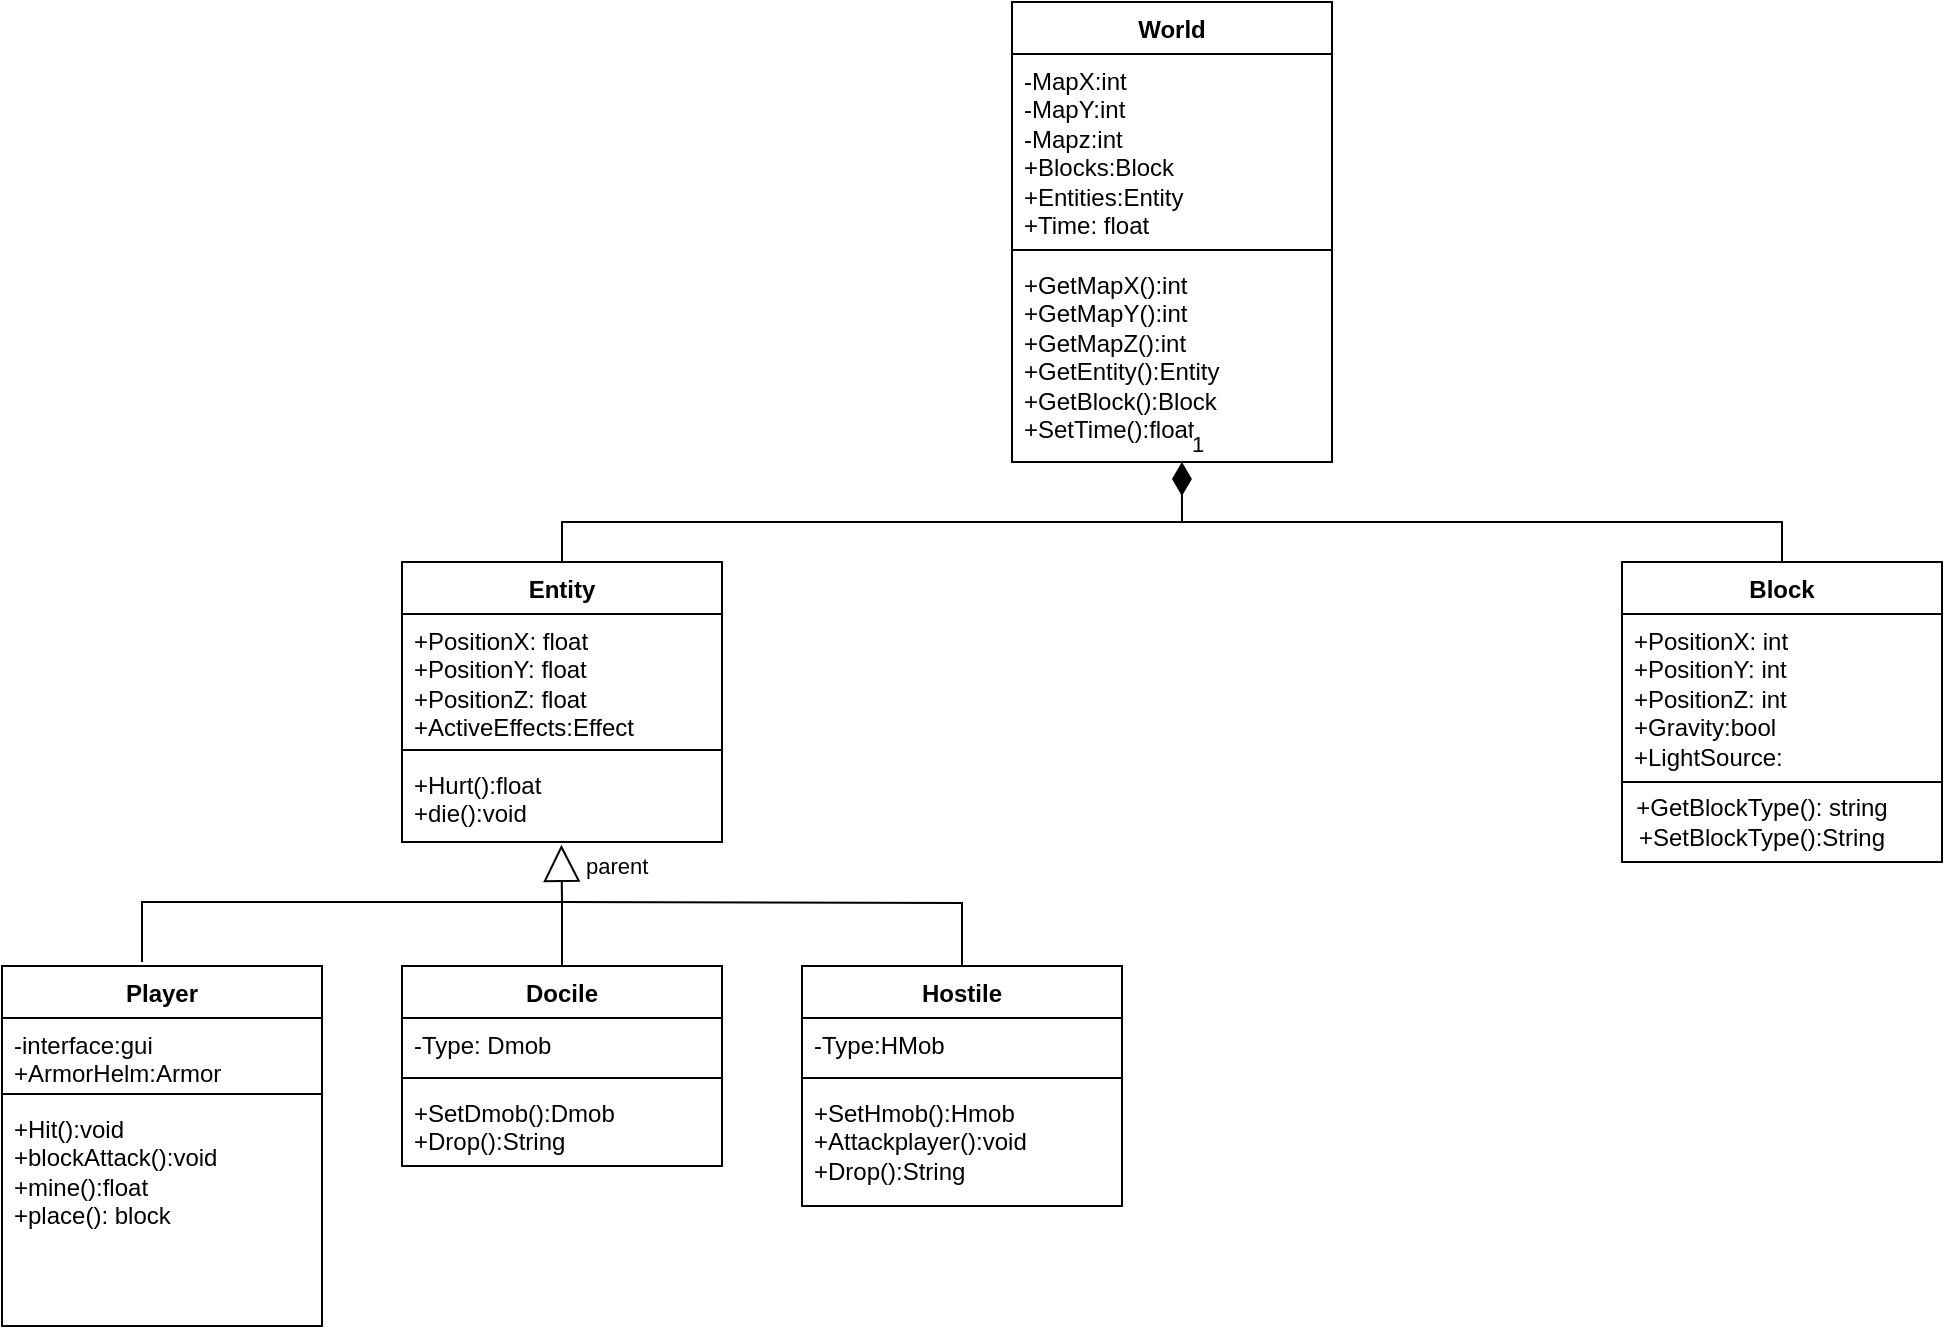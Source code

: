 <mxfile version="21.2.8" type="device">
  <diagram name="Page-1" id="cvsuOsFnplnTWa6kdJm-">
    <mxGraphModel dx="1886" dy="606" grid="1" gridSize="10" guides="1" tooltips="1" connect="1" arrows="1" fold="1" page="1" pageScale="1" pageWidth="850" pageHeight="1100" math="0" shadow="0">
      <root>
        <mxCell id="0" />
        <mxCell id="1" parent="0" />
        <mxCell id="5jSpgW5YvfbKjvvQM04w-1" value="Player" style="swimlane;fontStyle=1;align=center;verticalAlign=top;childLayout=stackLayout;horizontal=1;startSize=26;horizontalStack=0;resizeParent=1;resizeParentMax=0;resizeLast=0;collapsible=1;marginBottom=0;whiteSpace=wrap;html=1;" parent="1" vertex="1">
          <mxGeometry x="-160" y="522" width="160" height="180" as="geometry" />
        </mxCell>
        <mxCell id="5jSpgW5YvfbKjvvQM04w-2" value="-interface:gui&lt;br&gt;+ArmorHelm:Armor" style="text;strokeColor=none;fillColor=none;align=left;verticalAlign=top;spacingLeft=4;spacingRight=4;overflow=hidden;rotatable=0;points=[[0,0.5],[1,0.5]];portConstraint=eastwest;whiteSpace=wrap;html=1;" parent="5jSpgW5YvfbKjvvQM04w-1" vertex="1">
          <mxGeometry y="26" width="160" height="34" as="geometry" />
        </mxCell>
        <mxCell id="5jSpgW5YvfbKjvvQM04w-3" value="" style="line;strokeWidth=1;fillColor=none;align=left;verticalAlign=middle;spacingTop=-1;spacingLeft=3;spacingRight=3;rotatable=0;labelPosition=right;points=[];portConstraint=eastwest;strokeColor=inherit;" parent="5jSpgW5YvfbKjvvQM04w-1" vertex="1">
          <mxGeometry y="60" width="160" height="8" as="geometry" />
        </mxCell>
        <mxCell id="5jSpgW5YvfbKjvvQM04w-4" value="+Hit():void&lt;br&gt;+blockAttack():void&lt;br&gt;+mine():float&lt;br&gt;+place(): block" style="text;strokeColor=none;fillColor=none;align=left;verticalAlign=top;spacingLeft=4;spacingRight=4;overflow=hidden;rotatable=0;points=[[0,0.5],[1,0.5]];portConstraint=eastwest;whiteSpace=wrap;html=1;" parent="5jSpgW5YvfbKjvvQM04w-1" vertex="1">
          <mxGeometry y="68" width="160" height="112" as="geometry" />
        </mxCell>
        <mxCell id="5jSpgW5YvfbKjvvQM04w-5" value="World" style="swimlane;fontStyle=1;align=center;verticalAlign=top;childLayout=stackLayout;horizontal=1;startSize=26;horizontalStack=0;resizeParent=1;resizeParentMax=0;resizeLast=0;collapsible=1;marginBottom=0;whiteSpace=wrap;html=1;" parent="1" vertex="1">
          <mxGeometry x="345" y="40" width="160" height="230" as="geometry" />
        </mxCell>
        <mxCell id="5jSpgW5YvfbKjvvQM04w-6" value="-MapX:int&lt;br&gt;-MapY:int&lt;br&gt;-Mapz:int&lt;br&gt;+Blocks:Block&lt;br&gt;+Entities:Entity&lt;br&gt;+Time: float" style="text;strokeColor=none;fillColor=none;align=left;verticalAlign=top;spacingLeft=4;spacingRight=4;overflow=hidden;rotatable=0;points=[[0,0.5],[1,0.5]];portConstraint=eastwest;whiteSpace=wrap;html=1;" parent="5jSpgW5YvfbKjvvQM04w-5" vertex="1">
          <mxGeometry y="26" width="160" height="94" as="geometry" />
        </mxCell>
        <mxCell id="5jSpgW5YvfbKjvvQM04w-7" value="" style="line;strokeWidth=1;fillColor=none;align=left;verticalAlign=middle;spacingTop=-1;spacingLeft=3;spacingRight=3;rotatable=0;labelPosition=right;points=[];portConstraint=eastwest;strokeColor=inherit;" parent="5jSpgW5YvfbKjvvQM04w-5" vertex="1">
          <mxGeometry y="120" width="160" height="8" as="geometry" />
        </mxCell>
        <mxCell id="5jSpgW5YvfbKjvvQM04w-8" value="+GetMapX():int&lt;br&gt;+GetMapY():int&lt;br&gt;+GetMapZ():int&lt;br&gt;+GetEntity():Entity&lt;br&gt;+GetBlock():Block&lt;br&gt;+SetTime():float" style="text;strokeColor=none;fillColor=none;align=left;verticalAlign=top;spacingLeft=4;spacingRight=4;overflow=hidden;rotatable=0;points=[[0,0.5],[1,0.5]];portConstraint=eastwest;whiteSpace=wrap;html=1;" parent="5jSpgW5YvfbKjvvQM04w-5" vertex="1">
          <mxGeometry y="128" width="160" height="102" as="geometry" />
        </mxCell>
        <mxCell id="5jSpgW5YvfbKjvvQM04w-9" value="Block" style="swimlane;fontStyle=1;align=center;verticalAlign=top;childLayout=stackLayout;horizontal=1;startSize=26;horizontalStack=0;resizeParent=1;resizeParentMax=0;resizeLast=0;collapsible=1;marginBottom=0;whiteSpace=wrap;html=1;" parent="1" vertex="1">
          <mxGeometry x="650" y="320" width="160" height="118" as="geometry" />
        </mxCell>
        <mxCell id="5jSpgW5YvfbKjvvQM04w-10" value="+PositionX: int&lt;br style=&quot;border-color: var(--border-color);&quot;&gt;+PositionY: int&lt;br style=&quot;border-color: var(--border-color);&quot;&gt;+PositionZ: int&lt;br&gt;+Gravity:bool&lt;br&gt;+LightSource:" style="text;strokeColor=none;fillColor=none;align=left;verticalAlign=top;spacingLeft=4;spacingRight=4;overflow=hidden;rotatable=0;points=[[0,0.5],[1,0.5]];portConstraint=eastwest;whiteSpace=wrap;html=1;" parent="5jSpgW5YvfbKjvvQM04w-9" vertex="1">
          <mxGeometry y="26" width="160" height="84" as="geometry" />
        </mxCell>
        <mxCell id="5jSpgW5YvfbKjvvQM04w-11" value="" style="line;strokeWidth=1;fillColor=none;align=left;verticalAlign=middle;spacingTop=-1;spacingLeft=3;spacingRight=3;rotatable=0;labelPosition=right;points=[];portConstraint=eastwest;strokeColor=inherit;" parent="5jSpgW5YvfbKjvvQM04w-9" vertex="1">
          <mxGeometry y="110" width="160" height="8" as="geometry" />
        </mxCell>
        <mxCell id="5jSpgW5YvfbKjvvQM04w-13" value="Entity" style="swimlane;fontStyle=1;align=center;verticalAlign=top;childLayout=stackLayout;horizontal=1;startSize=26;horizontalStack=0;resizeParent=1;resizeParentMax=0;resizeLast=0;collapsible=1;marginBottom=0;whiteSpace=wrap;html=1;" parent="1" vertex="1">
          <mxGeometry x="40" y="320" width="160" height="140" as="geometry" />
        </mxCell>
        <mxCell id="5jSpgW5YvfbKjvvQM04w-14" value="+PositionX: float&lt;br style=&quot;border-color: var(--border-color);&quot;&gt;+PositionY: float&lt;br style=&quot;border-color: var(--border-color);&quot;&gt;+PositionZ: float&lt;br&gt;+ActiveEffects:Effect" style="text;strokeColor=none;fillColor=none;align=left;verticalAlign=top;spacingLeft=4;spacingRight=4;overflow=hidden;rotatable=0;points=[[0,0.5],[1,0.5]];portConstraint=eastwest;whiteSpace=wrap;html=1;" parent="5jSpgW5YvfbKjvvQM04w-13" vertex="1">
          <mxGeometry y="26" width="160" height="64" as="geometry" />
        </mxCell>
        <mxCell id="5jSpgW5YvfbKjvvQM04w-15" value="" style="line;strokeWidth=1;fillColor=none;align=left;verticalAlign=middle;spacingTop=-1;spacingLeft=3;spacingRight=3;rotatable=0;labelPosition=right;points=[];portConstraint=eastwest;strokeColor=inherit;" parent="5jSpgW5YvfbKjvvQM04w-13" vertex="1">
          <mxGeometry y="90" width="160" height="8" as="geometry" />
        </mxCell>
        <mxCell id="5jSpgW5YvfbKjvvQM04w-16" value="+Hurt():float&lt;br style=&quot;border-color: var(--border-color);&quot;&gt;+die():void" style="text;strokeColor=none;fillColor=none;align=left;verticalAlign=top;spacingLeft=4;spacingRight=4;overflow=hidden;rotatable=0;points=[[0,0.5],[1,0.5]];portConstraint=eastwest;whiteSpace=wrap;html=1;" parent="5jSpgW5YvfbKjvvQM04w-13" vertex="1">
          <mxGeometry y="98" width="160" height="42" as="geometry" />
        </mxCell>
        <mxCell id="5MHYtolUXApRP2RxVOfQ-5" value="Hostile" style="swimlane;fontStyle=1;align=center;verticalAlign=top;childLayout=stackLayout;horizontal=1;startSize=26;horizontalStack=0;resizeParent=1;resizeParentMax=0;resizeLast=0;collapsible=1;marginBottom=0;whiteSpace=wrap;html=1;" parent="1" vertex="1">
          <mxGeometry x="240" y="522" width="160" height="120" as="geometry" />
        </mxCell>
        <mxCell id="5MHYtolUXApRP2RxVOfQ-6" value="-Type:HMob" style="text;strokeColor=none;fillColor=none;align=left;verticalAlign=top;spacingLeft=4;spacingRight=4;overflow=hidden;rotatable=0;points=[[0,0.5],[1,0.5]];portConstraint=eastwest;whiteSpace=wrap;html=1;" parent="5MHYtolUXApRP2RxVOfQ-5" vertex="1">
          <mxGeometry y="26" width="160" height="26" as="geometry" />
        </mxCell>
        <mxCell id="5MHYtolUXApRP2RxVOfQ-7" value="" style="line;strokeWidth=1;fillColor=none;align=left;verticalAlign=middle;spacingTop=-1;spacingLeft=3;spacingRight=3;rotatable=0;labelPosition=right;points=[];portConstraint=eastwest;strokeColor=inherit;" parent="5MHYtolUXApRP2RxVOfQ-5" vertex="1">
          <mxGeometry y="52" width="160" height="8" as="geometry" />
        </mxCell>
        <mxCell id="5MHYtolUXApRP2RxVOfQ-8" value="+SetHmob():Hmob&lt;br&gt;+Attackplayer():void&lt;br&gt;+Drop():String" style="text;strokeColor=none;fillColor=none;align=left;verticalAlign=top;spacingLeft=4;spacingRight=4;overflow=hidden;rotatable=0;points=[[0,0.5],[1,0.5]];portConstraint=eastwest;whiteSpace=wrap;html=1;" parent="5MHYtolUXApRP2RxVOfQ-5" vertex="1">
          <mxGeometry y="60" width="160" height="60" as="geometry" />
        </mxCell>
        <mxCell id="5MHYtolUXApRP2RxVOfQ-1" value="Docile" style="swimlane;fontStyle=1;align=center;verticalAlign=top;childLayout=stackLayout;horizontal=1;startSize=26;horizontalStack=0;resizeParent=1;resizeParentMax=0;resizeLast=0;collapsible=1;marginBottom=0;whiteSpace=wrap;html=1;" parent="1" vertex="1">
          <mxGeometry x="40" y="522" width="160" height="100" as="geometry" />
        </mxCell>
        <mxCell id="5MHYtolUXApRP2RxVOfQ-2" value="-Type: Dmob" style="text;strokeColor=none;fillColor=none;align=left;verticalAlign=top;spacingLeft=4;spacingRight=4;overflow=hidden;rotatable=0;points=[[0,0.5],[1,0.5]];portConstraint=eastwest;whiteSpace=wrap;html=1;" parent="5MHYtolUXApRP2RxVOfQ-1" vertex="1">
          <mxGeometry y="26" width="160" height="26" as="geometry" />
        </mxCell>
        <mxCell id="5MHYtolUXApRP2RxVOfQ-3" value="" style="line;strokeWidth=1;fillColor=none;align=left;verticalAlign=middle;spacingTop=-1;spacingLeft=3;spacingRight=3;rotatable=0;labelPosition=right;points=[];portConstraint=eastwest;strokeColor=inherit;" parent="5MHYtolUXApRP2RxVOfQ-1" vertex="1">
          <mxGeometry y="52" width="160" height="8" as="geometry" />
        </mxCell>
        <mxCell id="5MHYtolUXApRP2RxVOfQ-4" value="+SetDmob():Dmob&lt;br&gt;+Drop():String" style="text;strokeColor=none;fillColor=none;align=left;verticalAlign=top;spacingLeft=4;spacingRight=4;overflow=hidden;rotatable=0;points=[[0,0.5],[1,0.5]];portConstraint=eastwest;whiteSpace=wrap;html=1;" parent="5MHYtolUXApRP2RxVOfQ-1" vertex="1">
          <mxGeometry y="60" width="160" height="40" as="geometry" />
        </mxCell>
        <mxCell id="5MHYtolUXApRP2RxVOfQ-37" value="1" style="endArrow=none;html=1;endSize=12;startArrow=diamondThin;startSize=14;startFill=1;edgeStyle=orthogonalEdgeStyle;align=left;verticalAlign=bottom;rounded=0;entryX=0.5;entryY=0;entryDx=0;entryDy=0;exitX=0.531;exitY=1;exitDx=0;exitDy=0;exitPerimeter=0;endFill=0;" parent="1" source="5jSpgW5YvfbKjvvQM04w-8" target="5jSpgW5YvfbKjvvQM04w-13" edge="1">
          <mxGeometry x="-1" y="3" relative="1" as="geometry">
            <mxPoint x="430" y="280" as="sourcePoint" />
            <mxPoint x="560" y="300" as="targetPoint" />
            <Array as="points">
              <mxPoint x="430" y="300" />
              <mxPoint x="120" y="300" />
            </Array>
          </mxGeometry>
        </mxCell>
        <mxCell id="5MHYtolUXApRP2RxVOfQ-39" value="" style="endArrow=none;endFill=0;endSize=12;html=1;rounded=0;entryX=0.5;entryY=0;entryDx=0;entryDy=0;" parent="1" target="5jSpgW5YvfbKjvvQM04w-9" edge="1">
          <mxGeometry width="160" relative="1" as="geometry">
            <mxPoint x="400" y="300" as="sourcePoint" />
            <mxPoint x="560" y="300" as="targetPoint" />
            <Array as="points">
              <mxPoint x="730" y="300" />
            </Array>
          </mxGeometry>
        </mxCell>
        <mxCell id="5MHYtolUXApRP2RxVOfQ-40" value="" style="endArrow=block;endSize=16;endFill=0;html=1;rounded=0;entryX=0.498;entryY=1.033;entryDx=0;entryDy=0;entryPerimeter=0;" parent="1" target="5jSpgW5YvfbKjvvQM04w-16" edge="1">
          <mxGeometry x="0.25" y="50" width="160" relative="1" as="geometry">
            <mxPoint x="-90" y="520" as="sourcePoint" />
            <mxPoint x="110" y="500" as="targetPoint" />
            <Array as="points">
              <mxPoint x="-90" y="490" />
              <mxPoint x="120" y="490" />
            </Array>
            <mxPoint as="offset" />
          </mxGeometry>
        </mxCell>
        <mxCell id="5MHYtolUXApRP2RxVOfQ-42" value="" style="endArrow=none;html=1;edgeStyle=orthogonalEdgeStyle;rounded=0;entryX=0.5;entryY=0;entryDx=0;entryDy=0;" parent="1" target="5MHYtolUXApRP2RxVOfQ-5" edge="1">
          <mxGeometry relative="1" as="geometry">
            <mxPoint x="120" y="490" as="sourcePoint" />
            <mxPoint x="280" y="490" as="targetPoint" />
          </mxGeometry>
        </mxCell>
        <mxCell id="5MHYtolUXApRP2RxVOfQ-43" value="parent" style="edgeLabel;resizable=0;html=1;align=left;verticalAlign=bottom;" parent="5MHYtolUXApRP2RxVOfQ-42" connectable="0" vertex="1">
          <mxGeometry x="-1" relative="1" as="geometry">
            <mxPoint x="10" y="-10" as="offset" />
          </mxGeometry>
        </mxCell>
        <mxCell id="5MHYtolUXApRP2RxVOfQ-45" value="" style="endArrow=none;html=1;edgeStyle=orthogonalEdgeStyle;rounded=0;exitX=0.5;exitY=0;exitDx=0;exitDy=0;" parent="1" source="5MHYtolUXApRP2RxVOfQ-1" edge="1">
          <mxGeometry relative="1" as="geometry">
            <mxPoint x="100" y="510" as="sourcePoint" />
            <mxPoint x="120" y="490" as="targetPoint" />
          </mxGeometry>
        </mxCell>
        <mxCell id="Rs8qK9BnSSkXSElJ1GoL-2" value="" style="rounded=0;whiteSpace=wrap;html=1;" vertex="1" parent="1">
          <mxGeometry x="650" y="430" width="160" height="40" as="geometry" />
        </mxCell>
        <mxCell id="Rs8qK9BnSSkXSElJ1GoL-3" value="+GetBlockType(): string&lt;br&gt;+SetBlockType():String" style="text;html=1;strokeColor=none;fillColor=none;align=center;verticalAlign=middle;whiteSpace=wrap;rounded=0;" vertex="1" parent="1">
          <mxGeometry x="630" y="410" width="180" height="80" as="geometry" />
        </mxCell>
      </root>
    </mxGraphModel>
  </diagram>
</mxfile>
